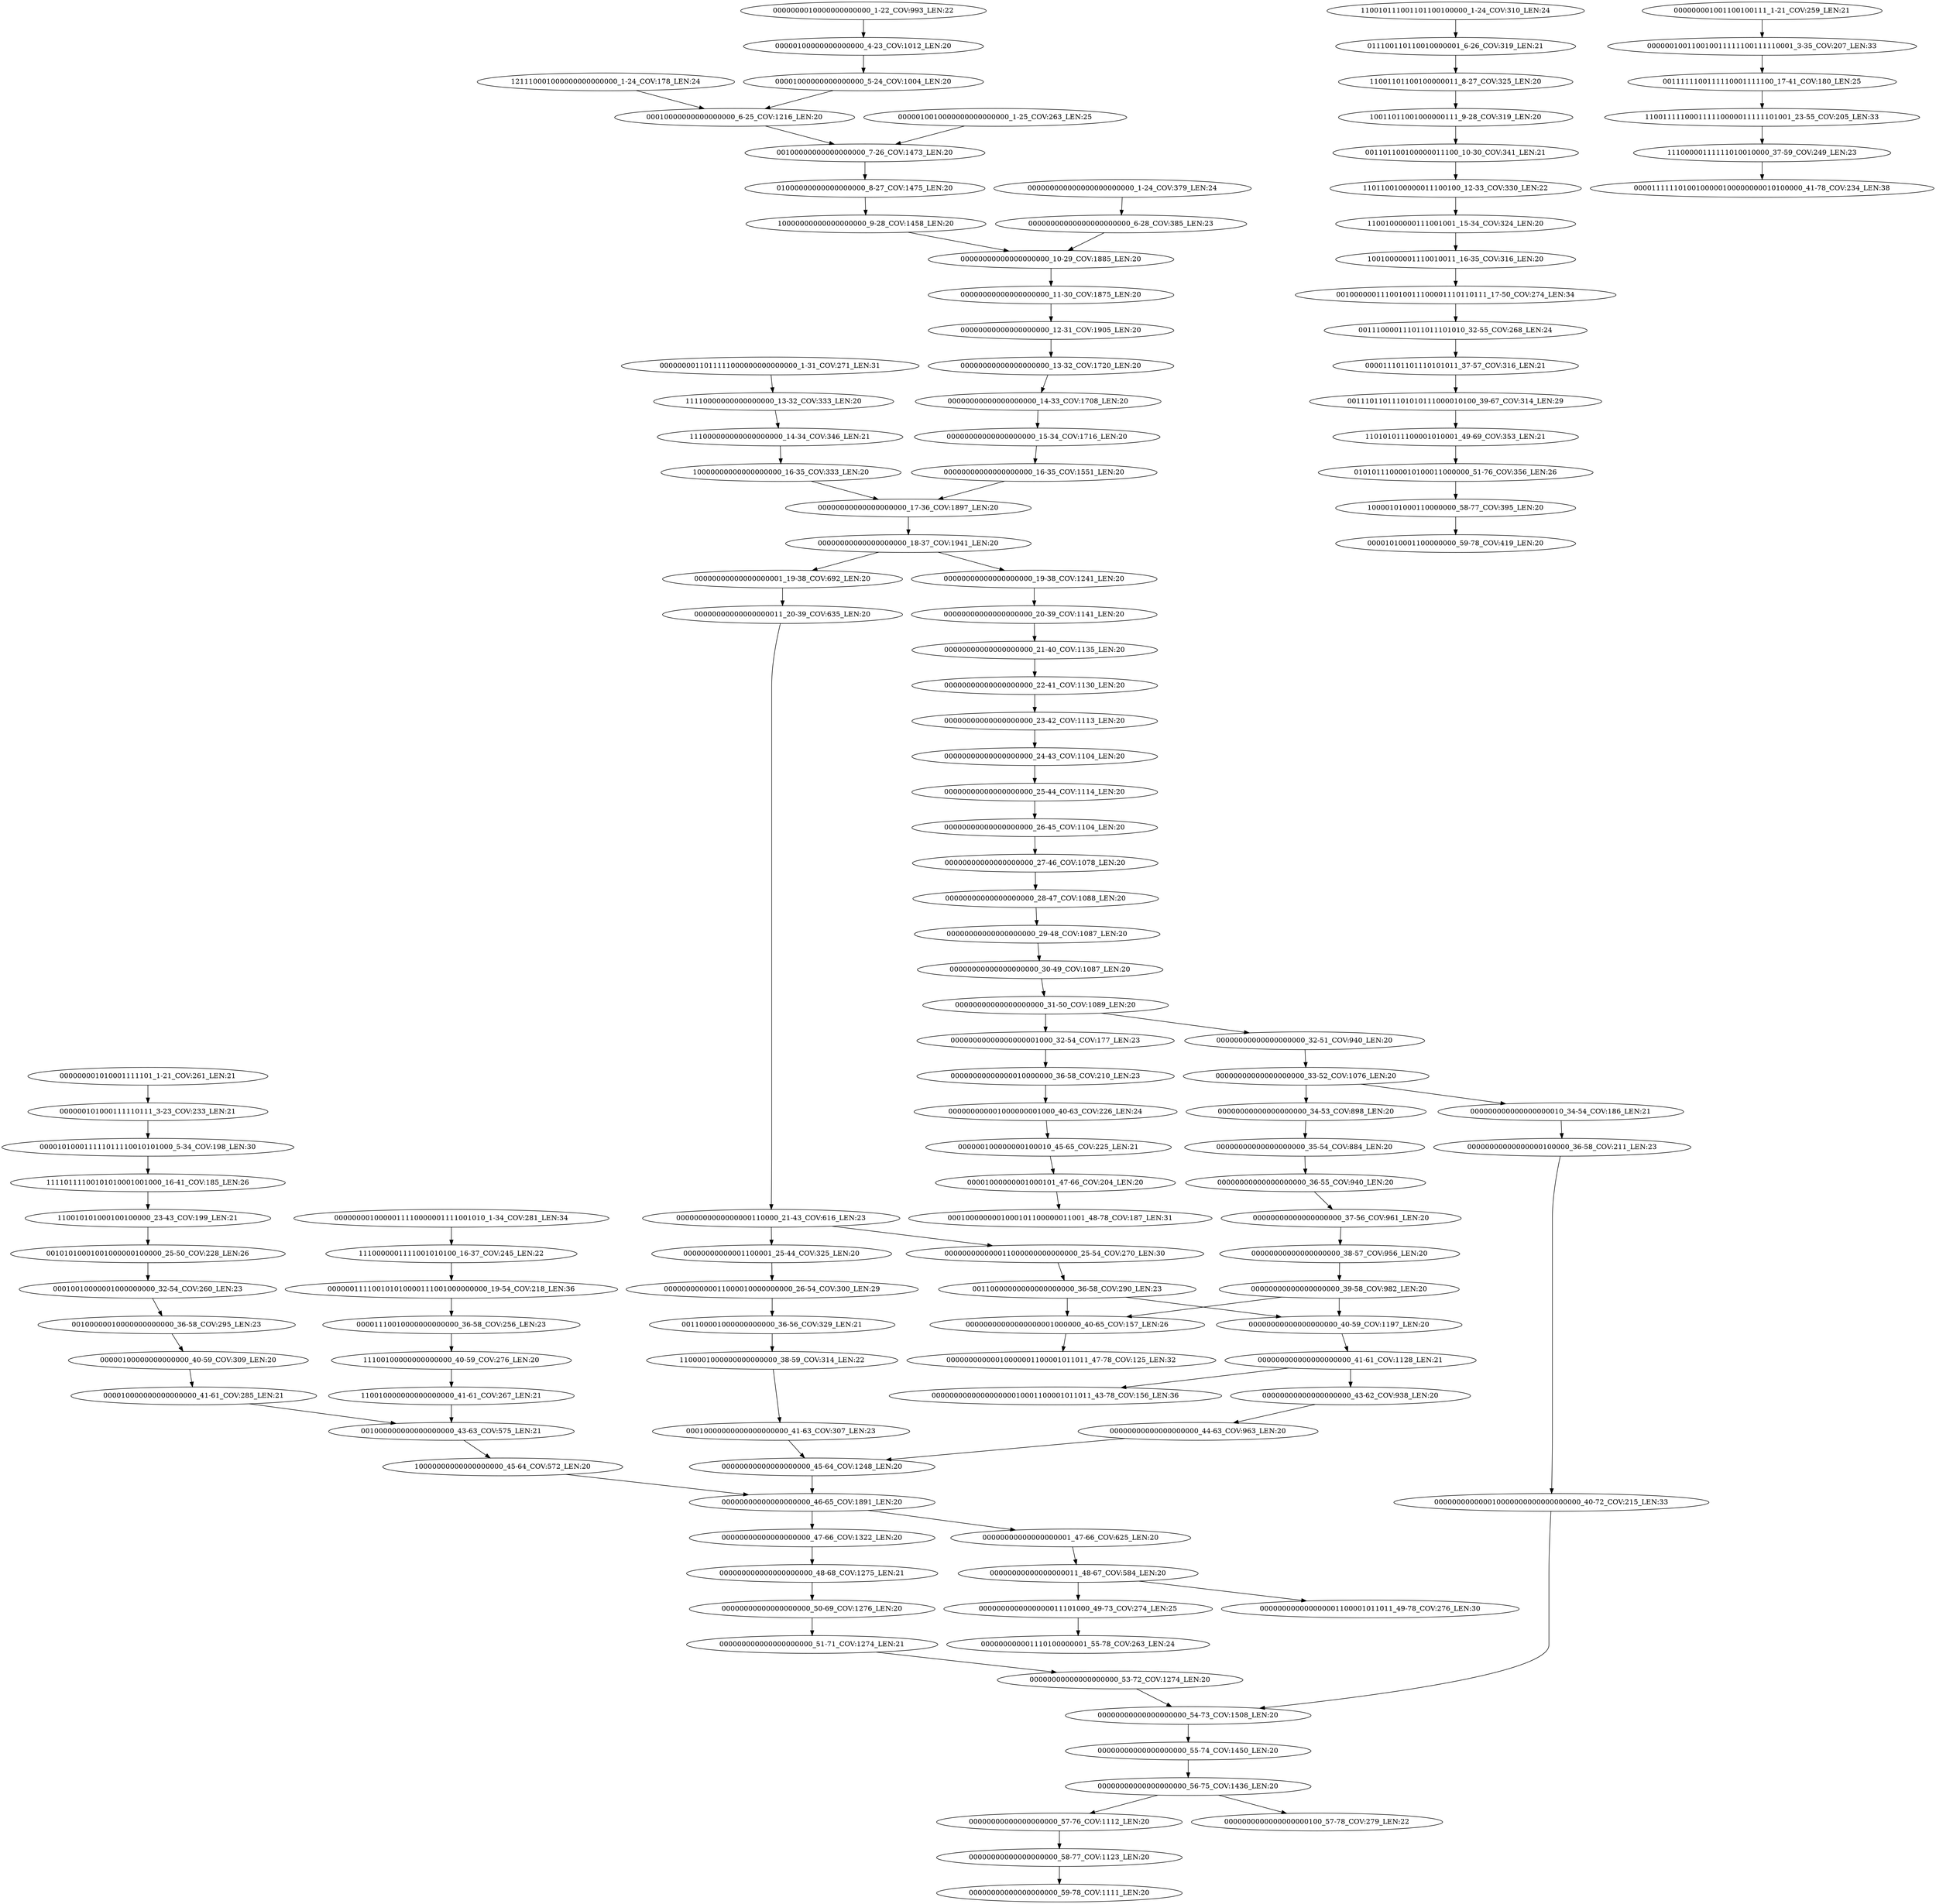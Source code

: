 digraph G {
    "00000000000000000000_37-56_COV:961_LEN:20" -> "00000000000000000000_38-57_COV:956_LEN:20";
    "10000000000000000000_45-64_COV:572_LEN:20" -> "00000000000000000000_46-65_COV:1891_LEN:20";
    "00000000000000000000_38-57_COV:956_LEN:20" -> "00000000000000000000_39-58_COV:982_LEN:20";
    "11100100000000000000_40-59_COV:276_LEN:20" -> "110010000000000000000_41-61_COV:267_LEN:21";
    "0000000000000000011101000_49-73_COV:274_LEN:25" -> "000000000001110100000001_55-78_COV:263_LEN:24";
    "00000000000000000000_44-63_COV:963_LEN:20" -> "00000000000000000000_45-64_COV:1248_LEN:20";
    "00000000000000000000_11-30_COV:1875_LEN:20" -> "00000000000000000000_12-31_COV:1905_LEN:20";
    "000000000000011000000000000000_25-54_COV:270_LEN:30" -> "00110000000000000000000_36-58_COV:290_LEN:23";
    "00000000000011000010000000000_26-54_COV:300_LEN:29" -> "001100001000000000000_36-56_COV:329_LEN:21";
    "110101011100001010001_49-69_COV:353_LEN:21" -> "01010111000010100011000000_51-76_COV:356_LEN:26";
    "0000000010000000000000_1-22_COV:993_LEN:22" -> "00000100000000000000_4-23_COV:1012_LEN:20";
    "00000000000000000110000_21-43_COV:616_LEN:23" -> "000000000000011000000000000000_25-54_COV:270_LEN:30";
    "00000000000000000110000_21-43_COV:616_LEN:23" -> "00000000000001100001_25-44_COV:325_LEN:20";
    "111000000000000000000_14-34_COV:346_LEN:21" -> "10000000000000000000_16-35_COV:333_LEN:20";
    "00000000000000000000_28-47_COV:1088_LEN:20" -> "00000000000000000000_29-48_COV:1087_LEN:20";
    "121110001000000000000000_1-24_COV:178_LEN:24" -> "00010000000000000000_6-25_COV:1216_LEN:20";
    "00000000000000000000_16-35_COV:1551_LEN:20" -> "00000000000000000000_17-36_COV:1897_LEN:20";
    "01000000000000000000_8-27_COV:1475_LEN:20" -> "10000000000000000000_9-28_COV:1458_LEN:20";
    "00000000000000000000_34-53_COV:898_LEN:20" -> "00000000000000000000_35-54_COV:884_LEN:20";
    "00000000000000000001000_32-54_COV:177_LEN:23" -> "00000000000000010000000_36-58_COV:210_LEN:23";
    "001110000111011011101010_32-55_COV:268_LEN:24" -> "000011101101110101011_37-57_COV:316_LEN:21";
    "00000000000000000000_40-59_COV:1197_LEN:20" -> "000000000000000000000_41-61_COV:1128_LEN:21";
    "00000000000001100001_25-44_COV:325_LEN:20" -> "00000000000011000010000000000_26-54_COV:300_LEN:29";
    "00000000000000000000_46-65_COV:1891_LEN:20" -> "00000000000000000000_47-66_COV:1322_LEN:20";
    "00000000000000000000_46-65_COV:1891_LEN:20" -> "00000000000000000001_47-66_COV:625_LEN:20";
    "00001000000000000000_5-24_COV:1004_LEN:20" -> "00010000000000000000_6-25_COV:1216_LEN:20";
    "0010000001110010011100001110110111_17-50_COV:274_LEN:34" -> "001110000111011011101010_32-55_COV:268_LEN:24";
    "00000100000000000000_4-23_COV:1012_LEN:20" -> "00001000000000000000_5-24_COV:1004_LEN:20";
    "00000000000000000000_54-73_COV:1508_LEN:20" -> "00000000000000000000_55-74_COV:1450_LEN:20";
    "00000000000000000000_33-52_COV:1076_LEN:20" -> "00000000000000000000_34-53_COV:898_LEN:20";
    "00000000000000000000_33-52_COV:1076_LEN:20" -> "000000000000000000010_34-54_COV:186_LEN:21";
    "000000000000000000010_34-54_COV:186_LEN:21" -> "00000000000000000100000_36-58_COV:211_LEN:23";
    "000000000000000000000_51-71_COV:1274_LEN:21" -> "00000000000000000000_53-72_COV:1274_LEN:20";
    "00000000000000010000000_36-58_COV:210_LEN:23" -> "000000000001000000001000_40-63_COV:226_LEN:24";
    "00000000000000000000_23-42_COV:1113_LEN:20" -> "00000000000000000000_24-43_COV:1104_LEN:20";
    "00000000000000000100000_36-58_COV:211_LEN:23" -> "000000000000010000000000000000000_40-72_COV:215_LEN:33";
    "00001000000001000101_47-66_COV:204_LEN:20" -> "0001000000001000101100000011001_48-78_COV:187_LEN:31";
    "00000000000000000000_19-38_COV:1241_LEN:20" -> "00000000000000000000_20-39_COV:1141_LEN:20";
    "000000000000010000000000000000000_40-72_COV:215_LEN:33" -> "00000000000000000000_54-73_COV:1508_LEN:20";
    "1100001000000000000000_38-59_COV:314_LEN:22" -> "00010000000000000000000_41-63_COV:307_LEN:23";
    "00000000000000000000_55-74_COV:1450_LEN:20" -> "00000000000000000000_56-75_COV:1436_LEN:20";
    "00000100000000000000_40-59_COV:309_LEN:20" -> "000010000000000000000_41-61_COV:285_LEN:21";
    "00111011011101010111000010100_39-67_COV:314_LEN:29" -> "110101011100001010001_49-69_COV:353_LEN:21";
    "11001000000111001001_15-34_COV:324_LEN:20" -> "10010000001110010011_16-35_COV:316_LEN:20";
    "001000000000000000000_43-63_COV:575_LEN:21" -> "10000000000000000000_45-64_COV:572_LEN:20";
    "00010000000000000000_6-25_COV:1216_LEN:20" -> "00100000000000000000_7-26_COV:1473_LEN:20";
    "11110000000000000000_13-32_COV:333_LEN:20" -> "111000000000000000000_14-34_COV:346_LEN:21";
    "11001101100100000011_8-27_COV:325_LEN:20" -> "10011011001000000111_9-28_COV:319_LEN:20";
    "00000000000000000000_47-66_COV:1322_LEN:20" -> "000000000000000000000_48-68_COV:1275_LEN:21";
    "00000000000000000000_35-54_COV:884_LEN:20" -> "00000000000000000000_36-55_COV:940_LEN:20";
    "00000000000000000000_12-31_COV:1905_LEN:20" -> "00000000000000000000_13-32_COV:1720_LEN:20";
    "00010000000000000000000_41-63_COV:307_LEN:23" -> "00000000000000000000_45-64_COV:1248_LEN:20";
    "00000000000000000011_48-67_COV:584_LEN:20" -> "0000000000000000011101000_49-73_COV:274_LEN:25";
    "00000000000000000011_48-67_COV:584_LEN:20" -> "000000000000000001100001011011_49-78_COV:276_LEN:30";
    "00000000000000000000_31-50_COV:1089_LEN:20" -> "00000000000000000001000_32-54_COV:177_LEN:23";
    "00000000000000000000_31-50_COV:1089_LEN:20" -> "00000000000000000000_32-51_COV:940_LEN:20";
    "000000111100101010000111001000000000_19-54_COV:218_LEN:36" -> "00001110010000000000000_36-58_COV:256_LEN:23";
    "00000000000000000000_14-33_COV:1708_LEN:20" -> "00000000000000000000_15-34_COV:1716_LEN:20";
    "001100001000000000000_36-56_COV:329_LEN:21" -> "1100001000000000000000_38-59_COV:314_LEN:22";
    "00100000010000000000000_36-58_COV:295_LEN:23" -> "00000100000000000000_40-59_COV:309_LEN:20";
    "000000100000000100010_45-65_COV:225_LEN:21" -> "00001000000001000101_47-66_COV:204_LEN:20";
    "10010000001110010011_16-35_COV:316_LEN:20" -> "0010000001110010011100001110110111_17-50_COV:274_LEN:34";
    "001101100100000011100_10-30_COV:341_LEN:21" -> "1101100100000011100100_12-33_COV:330_LEN:22";
    "00000000000000000000_45-64_COV:1248_LEN:20" -> "00000000000000000000_46-65_COV:1891_LEN:20";
    "00010010000001000000000_32-54_COV:260_LEN:23" -> "00100000010000000000000_36-58_COV:295_LEN:23";
    "10000101000110000000_58-77_COV:395_LEN:20" -> "00001010001100000000_59-78_COV:419_LEN:20";
    "000000000001000000001000_40-63_COV:226_LEN:24" -> "000000100000000100010_45-65_COV:225_LEN:21";
    "00100000000000000000_7-26_COV:1473_LEN:20" -> "01000000000000000000_8-27_COV:1475_LEN:20";
    "00000000000000000000_18-37_COV:1941_LEN:20" -> "00000000000000000000_19-38_COV:1241_LEN:20";
    "00000000000000000000_18-37_COV:1941_LEN:20" -> "00000000000000000001_19-38_COV:692_LEN:20";
    "00000000000000000000_29-48_COV:1087_LEN:20" -> "00000000000000000000_30-49_COV:1087_LEN:20";
    "00110000000000000000000_36-58_COV:290_LEN:23" -> "00000000000000000000_40-59_COV:1197_LEN:20";
    "00110000000000000000000_36-58_COV:290_LEN:23" -> "00000000000000000001000000_40-65_COV:157_LEN:26";
    "00000000000000000000_53-72_COV:1274_LEN:20" -> "00000000000000000000_54-73_COV:1508_LEN:20";
    "00000000000000000000_57-76_COV:1112_LEN:20" -> "00000000000000000000_58-77_COV:1123_LEN:20";
    "1110000001111001010100_16-37_COV:245_LEN:22" -> "000000111100101010000111001000000000_19-54_COV:218_LEN:36";
    "1101100100000011100100_12-33_COV:330_LEN:22" -> "11001000000111001001_15-34_COV:324_LEN:20";
    "00000000000000000000_32-51_COV:940_LEN:20" -> "00000000000000000000_33-52_COV:1076_LEN:20";
    "00001110010000000000000_36-58_COV:256_LEN:23" -> "11100100000000000000_40-59_COV:276_LEN:20";
    "110011111000111110000011111101001_23-55_COV:205_LEN:33" -> "11100000111111010010000_37-59_COV:249_LEN:23";
    "00000000000000000000_58-77_COV:1123_LEN:20" -> "00000000000000000000_59-78_COV:1111_LEN:20";
    "00101010001001000000100000_25-50_COV:228_LEN:26" -> "00010010000001000000000_32-54_COV:260_LEN:23";
    "00000000000000000000_30-49_COV:1087_LEN:20" -> "00000000000000000000_31-50_COV:1089_LEN:20";
    "000000001010001111101_1-21_COV:261_LEN:21" -> "000000101000111110111_3-23_COV:233_LEN:21";
    "00000000000000000000_20-39_COV:1141_LEN:20" -> "00000000000000000000_21-40_COV:1135_LEN:20";
    "00000000000000000000_56-75_COV:1436_LEN:20" -> "0000000000000000000100_57-78_COV:279_LEN:22";
    "00000000000000000000_56-75_COV:1436_LEN:20" -> "00000000000000000000_57-76_COV:1112_LEN:20";
    "0000010010000000000000000_1-25_COV:263_LEN:25" -> "00100000000000000000_7-26_COV:1473_LEN:20";
    "000000000000000000000_41-61_COV:1128_LEN:21" -> "00000000000000000000_43-62_COV:938_LEN:20";
    "000000000000000000000_41-61_COV:1128_LEN:21" -> "000000000000000000010001100001011011_43-78_COV:156_LEN:36";
    "000000000000000000000000_1-24_COV:379_LEN:24" -> "00000000000000000000000_6-28_COV:385_LEN:23";
    "10011011001000000111_9-28_COV:319_LEN:20" -> "001101100100000011100_10-30_COV:341_LEN:21";
    "00000000000000000000_24-43_COV:1104_LEN:20" -> "00000000000000000000_25-44_COV:1114_LEN:20";
    "00000000000000000001000000_40-65_COV:157_LEN:26" -> "00000000000010000001100001011011_47-78_COV:125_LEN:32";
    "0000000010000011110000001111001010_1-34_COV:281_LEN:34" -> "1110000001111001010100_16-37_COV:245_LEN:22";
    "00000000000000000000_50-69_COV:1276_LEN:20" -> "000000000000000000000_51-71_COV:1274_LEN:21";
    "110010000000000000000_41-61_COV:267_LEN:21" -> "001000000000000000000_43-63_COV:575_LEN:21";
    "00000000000000000001_19-38_COV:692_LEN:20" -> "00000000000000000011_20-39_COV:635_LEN:20";
    "000000000000000000000_48-68_COV:1275_LEN:21" -> "00000000000000000000_50-69_COV:1276_LEN:20";
    "00000000000000000000_21-40_COV:1135_LEN:20" -> "00000000000000000000_22-41_COV:1130_LEN:20";
    "00000000000000000000_17-36_COV:1897_LEN:20" -> "00000000000000000000_18-37_COV:1941_LEN:20";
    "0000000011011111000000000000000_1-31_COV:271_LEN:31" -> "11110000000000000000_13-32_COV:333_LEN:20";
    "00000000000000000000_43-62_COV:938_LEN:20" -> "00000000000000000000_44-63_COV:963_LEN:20";
    "00000000000000000001_47-66_COV:625_LEN:20" -> "00000000000000000011_48-67_COV:584_LEN:20";
    "00000000000000000000_36-55_COV:940_LEN:20" -> "00000000000000000000_37-56_COV:961_LEN:20";
    "000011101101110101011_37-57_COV:316_LEN:21" -> "00111011011101010111000010100_39-67_COV:314_LEN:29";
    "00000000000000000000_15-34_COV:1716_LEN:20" -> "00000000000000000000_16-35_COV:1551_LEN:20";
    "110010101000100100000_23-43_COV:199_LEN:21" -> "00101010001001000000100000_25-50_COV:228_LEN:26";
    "000010000000000000000_41-61_COV:285_LEN:21" -> "001000000000000000000_43-63_COV:575_LEN:21";
    "000010100011111011110010101000_5-34_COV:198_LEN:30" -> "11110111100101010001001000_16-41_COV:185_LEN:26";
    "11110111100101010001001000_16-41_COV:185_LEN:26" -> "110010101000100100000_23-43_COV:199_LEN:21";
    "00000000000000000000_25-44_COV:1114_LEN:20" -> "00000000000000000000_26-45_COV:1104_LEN:20";
    "0011111100111110001111100_17-41_COV:180_LEN:25" -> "110011111000111110000011111101001_23-55_COV:205_LEN:33";
    "00000000000000000000_39-58_COV:982_LEN:20" -> "00000000000000000000_40-59_COV:1197_LEN:20";
    "00000000000000000000_39-58_COV:982_LEN:20" -> "00000000000000000001000000_40-65_COV:157_LEN:26";
    "00000000000000000000_13-32_COV:1720_LEN:20" -> "00000000000000000000_14-33_COV:1708_LEN:20";
    "11100000111111010010000_37-59_COV:249_LEN:23" -> "00001111110100100000100000000010100000_41-78_COV:234_LEN:38";
    "10000000000000000000_9-28_COV:1458_LEN:20" -> "00000000000000000000_10-29_COV:1885_LEN:20";
    "000000001001100100111_1-21_COV:259_LEN:21" -> "000000100110010011111100111110001_3-35_COV:207_LEN:33";
    "110010111001101100100000_1-24_COV:310_LEN:24" -> "011100110110010000001_6-26_COV:319_LEN:21";
    "00000000000000000000_27-46_COV:1078_LEN:20" -> "00000000000000000000_28-47_COV:1088_LEN:20";
    "000000101000111110111_3-23_COV:233_LEN:21" -> "000010100011111011110010101000_5-34_COV:198_LEN:30";
    "00000000000000000011_20-39_COV:635_LEN:20" -> "00000000000000000110000_21-43_COV:616_LEN:23";
    "01010111000010100011000000_51-76_COV:356_LEN:26" -> "10000101000110000000_58-77_COV:395_LEN:20";
    "000000100110010011111100111110001_3-35_COV:207_LEN:33" -> "0011111100111110001111100_17-41_COV:180_LEN:25";
    "011100110110010000001_6-26_COV:319_LEN:21" -> "11001101100100000011_8-27_COV:325_LEN:20";
    "00000000000000000000000_6-28_COV:385_LEN:23" -> "00000000000000000000_10-29_COV:1885_LEN:20";
    "00000000000000000000_22-41_COV:1130_LEN:20" -> "00000000000000000000_23-42_COV:1113_LEN:20";
    "00000000000000000000_26-45_COV:1104_LEN:20" -> "00000000000000000000_27-46_COV:1078_LEN:20";
    "00000000000000000000_10-29_COV:1885_LEN:20" -> "00000000000000000000_11-30_COV:1875_LEN:20";
    "10000000000000000000_16-35_COV:333_LEN:20" -> "00000000000000000000_17-36_COV:1897_LEN:20";
}
